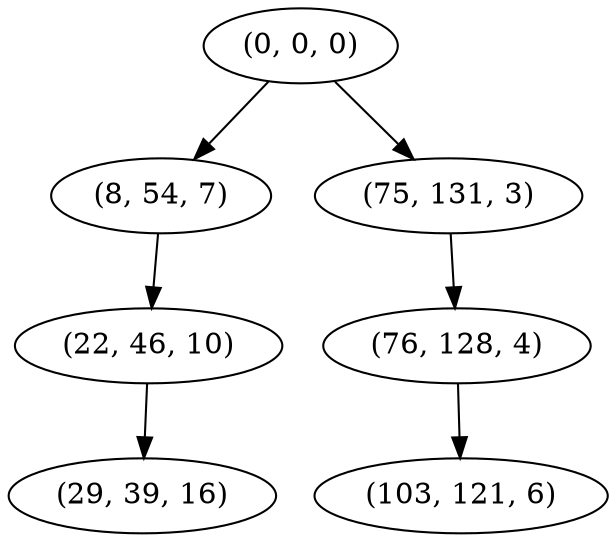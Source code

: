 digraph tree {
    "(0, 0, 0)";
    "(8, 54, 7)";
    "(22, 46, 10)";
    "(29, 39, 16)";
    "(75, 131, 3)";
    "(76, 128, 4)";
    "(103, 121, 6)";
    "(0, 0, 0)" -> "(8, 54, 7)";
    "(0, 0, 0)" -> "(75, 131, 3)";
    "(8, 54, 7)" -> "(22, 46, 10)";
    "(22, 46, 10)" -> "(29, 39, 16)";
    "(75, 131, 3)" -> "(76, 128, 4)";
    "(76, 128, 4)" -> "(103, 121, 6)";
}
